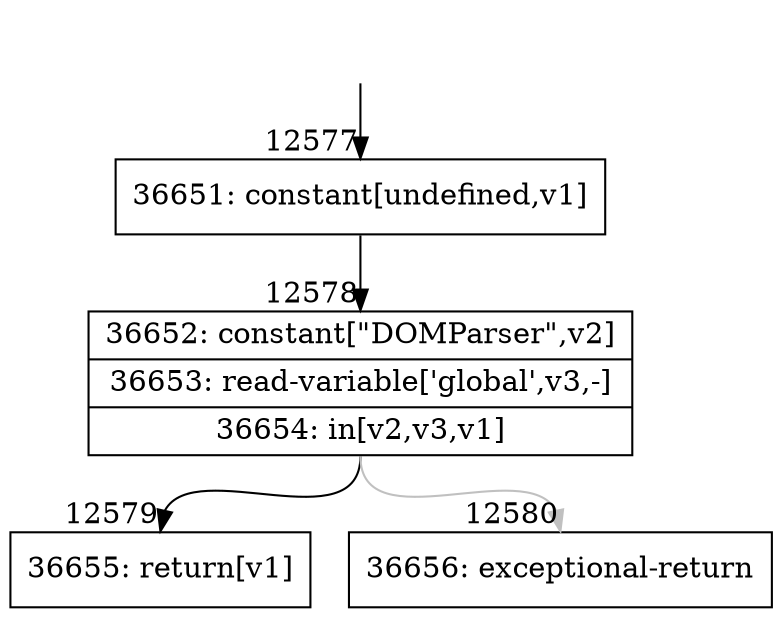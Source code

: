 digraph {
rankdir="TD"
BB_entry921[shape=none,label=""];
BB_entry921 -> BB12577 [tailport=s, headport=n, headlabel="    12577"]
BB12577 [shape=record label="{36651: constant[undefined,v1]}" ] 
BB12577 -> BB12578 [tailport=s, headport=n, headlabel="      12578"]
BB12578 [shape=record label="{36652: constant[\"DOMParser\",v2]|36653: read-variable['global',v3,-]|36654: in[v2,v3,v1]}" ] 
BB12578 -> BB12579 [tailport=s, headport=n, headlabel="      12579"]
BB12578 -> BB12580 [tailport=s, headport=n, color=gray, headlabel="      12580"]
BB12579 [shape=record label="{36655: return[v1]}" ] 
BB12580 [shape=record label="{36656: exceptional-return}" ] 
//#$~ 17692
}
